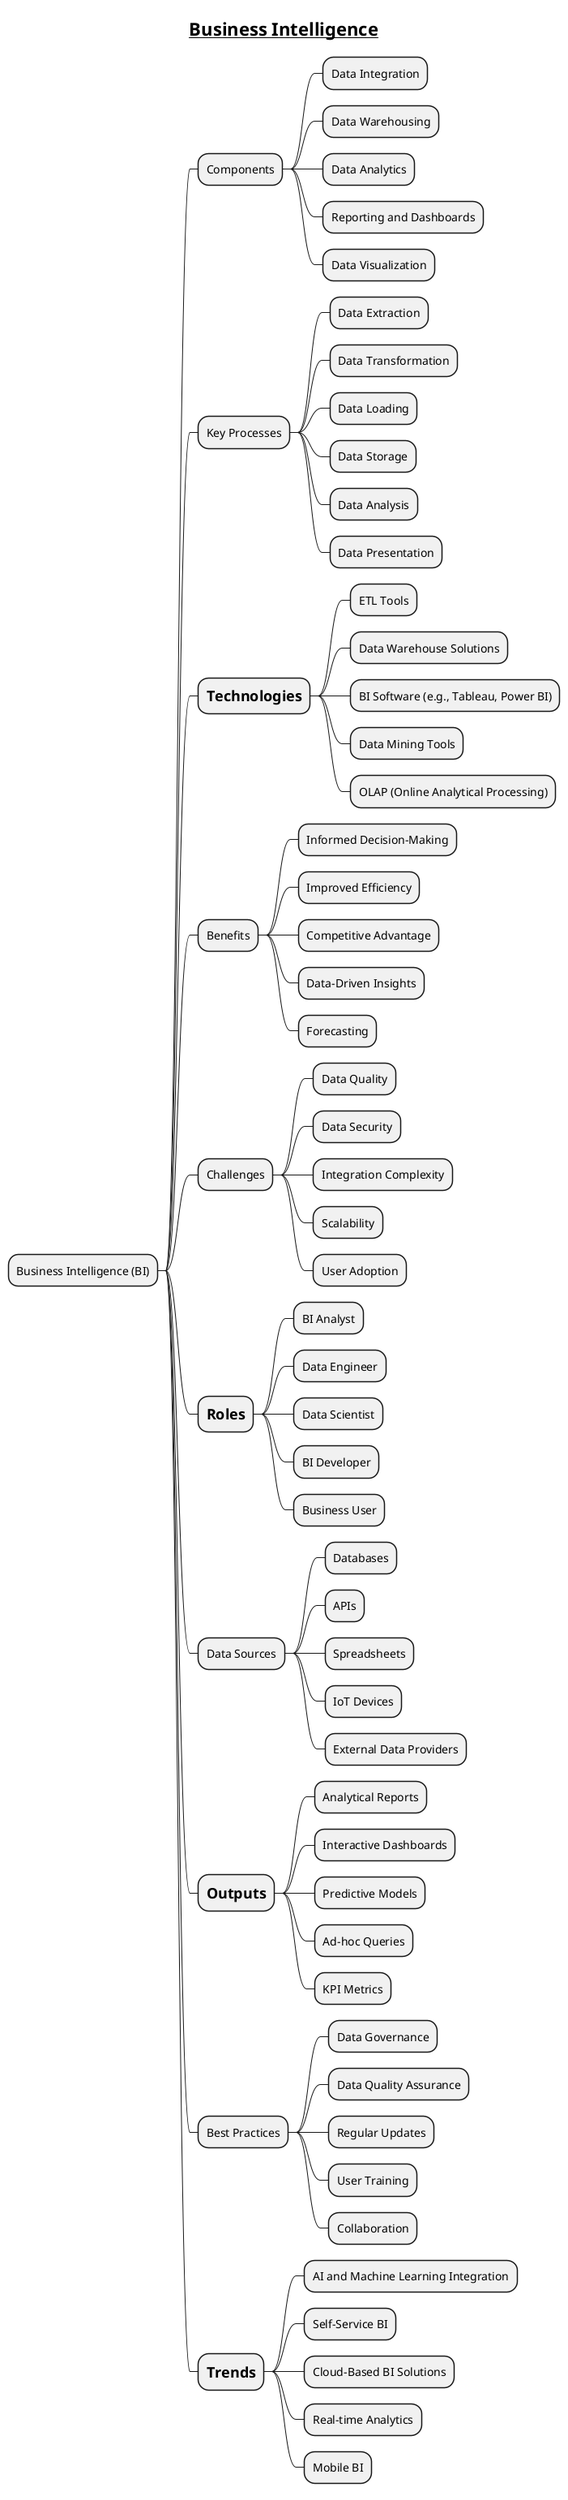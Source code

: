 @startmindmap
title = __Business Intelligence__

* Business Intelligence (BI)

** Components
*** Data Integration
*** Data Warehousing
*** Data Analytics
*** Reporting and Dashboards
*** Data Visualization

** Key Processes
*** Data Extraction
*** Data Transformation
*** Data Loading
*** Data Storage
*** Data Analysis
*** Data Presentation

** =Technologies
*** ETL Tools
*** Data Warehouse Solutions
*** BI Software (e.g., Tableau, Power BI)
*** Data Mining Tools
*** OLAP (Online Analytical Processing)

** Benefits
*** Informed Decision-Making
*** Improved Efficiency
*** Competitive Advantage
*** Data-Driven Insights
*** Forecasting

** Challenges
*** Data Quality
*** Data Security
*** Integration Complexity
*** Scalability
*** User Adoption

** =Roles
*** BI Analyst
*** Data Engineer
*** Data Scientist
*** BI Developer
*** Business User

** Data Sources
*** Databases
*** APIs
*** Spreadsheets
*** IoT Devices
*** External Data Providers

** =Outputs
*** Analytical Reports
*** Interactive Dashboards
*** Predictive Models
*** Ad-hoc Queries
*** KPI Metrics

** Best Practices
*** Data Governance
*** Data Quality Assurance
*** Regular Updates
*** User Training
*** Collaboration

** =Trends
*** AI and Machine Learning Integration
*** Self-Service BI
*** Cloud-Based BI Solutions
*** Real-time Analytics
*** Mobile BI

@endmindmap